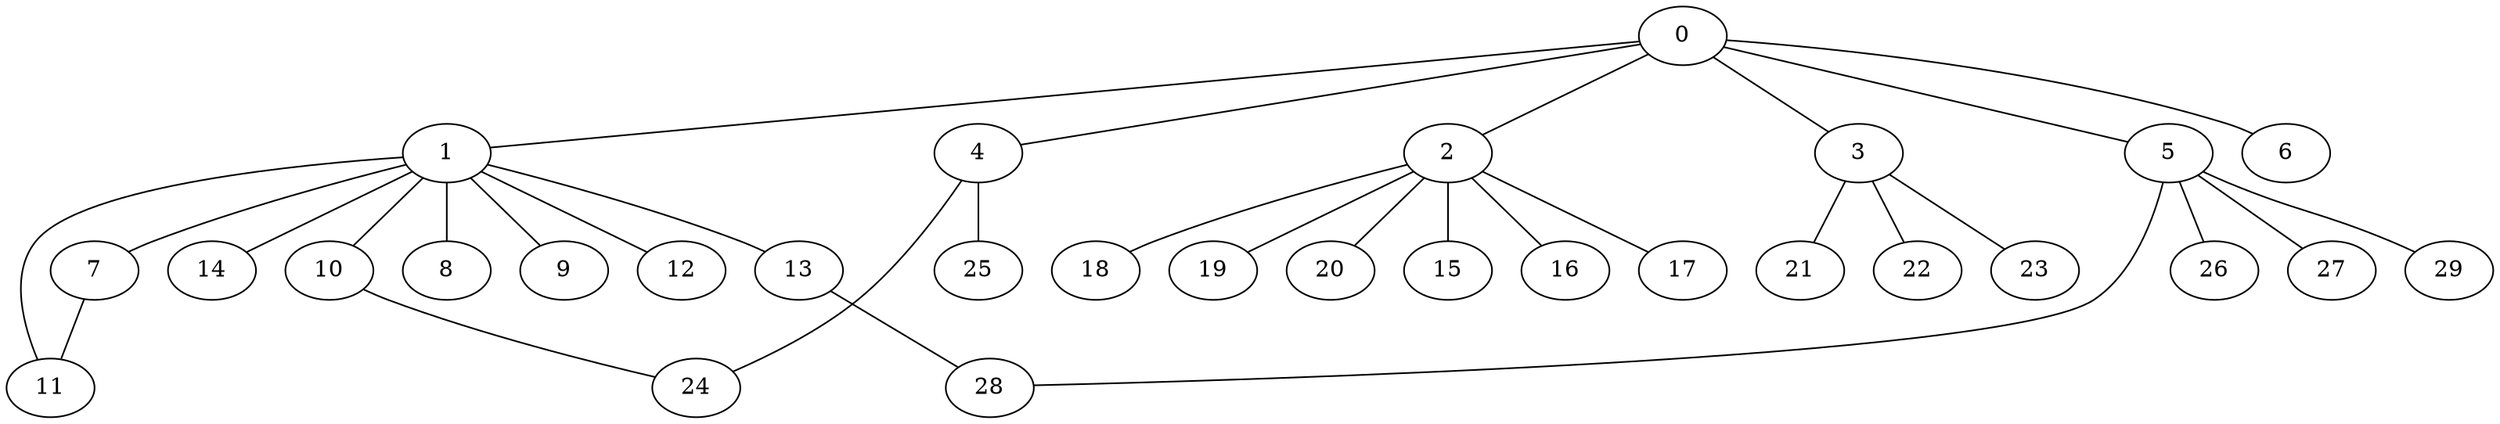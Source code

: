 
graph graphname {
    0 -- 1
0 -- 2
0 -- 3
0 -- 4
0 -- 5
0 -- 6
1 -- 7
1 -- 8
1 -- 9
1 -- 10
1 -- 11
1 -- 12
1 -- 13
1 -- 14
2 -- 15
2 -- 16
2 -- 17
2 -- 18
2 -- 19
2 -- 20
3 -- 21
3 -- 22
3 -- 23
4 -- 24
4 -- 25
5 -- 26
5 -- 27
5 -- 28
5 -- 29
7 -- 11
10 -- 24
13 -- 28

}
